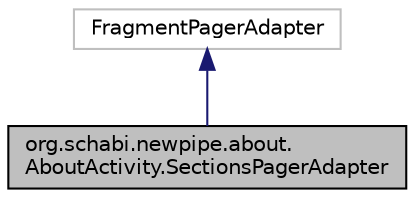 digraph "org.schabi.newpipe.about.AboutActivity.SectionsPagerAdapter"
{
 // LATEX_PDF_SIZE
  edge [fontname="Helvetica",fontsize="10",labelfontname="Helvetica",labelfontsize="10"];
  node [fontname="Helvetica",fontsize="10",shape=record];
  Node2 [label="org.schabi.newpipe.about.\lAboutActivity.SectionsPagerAdapter",height=0.2,width=0.4,color="black", fillcolor="grey75", style="filled", fontcolor="black",tooltip=" "];
  Node3 -> Node2 [dir="back",color="midnightblue",fontsize="10",style="solid",fontname="Helvetica"];
  Node3 [label="FragmentPagerAdapter",height=0.2,width=0.4,color="grey75", fillcolor="white", style="filled",tooltip=" "];
}
